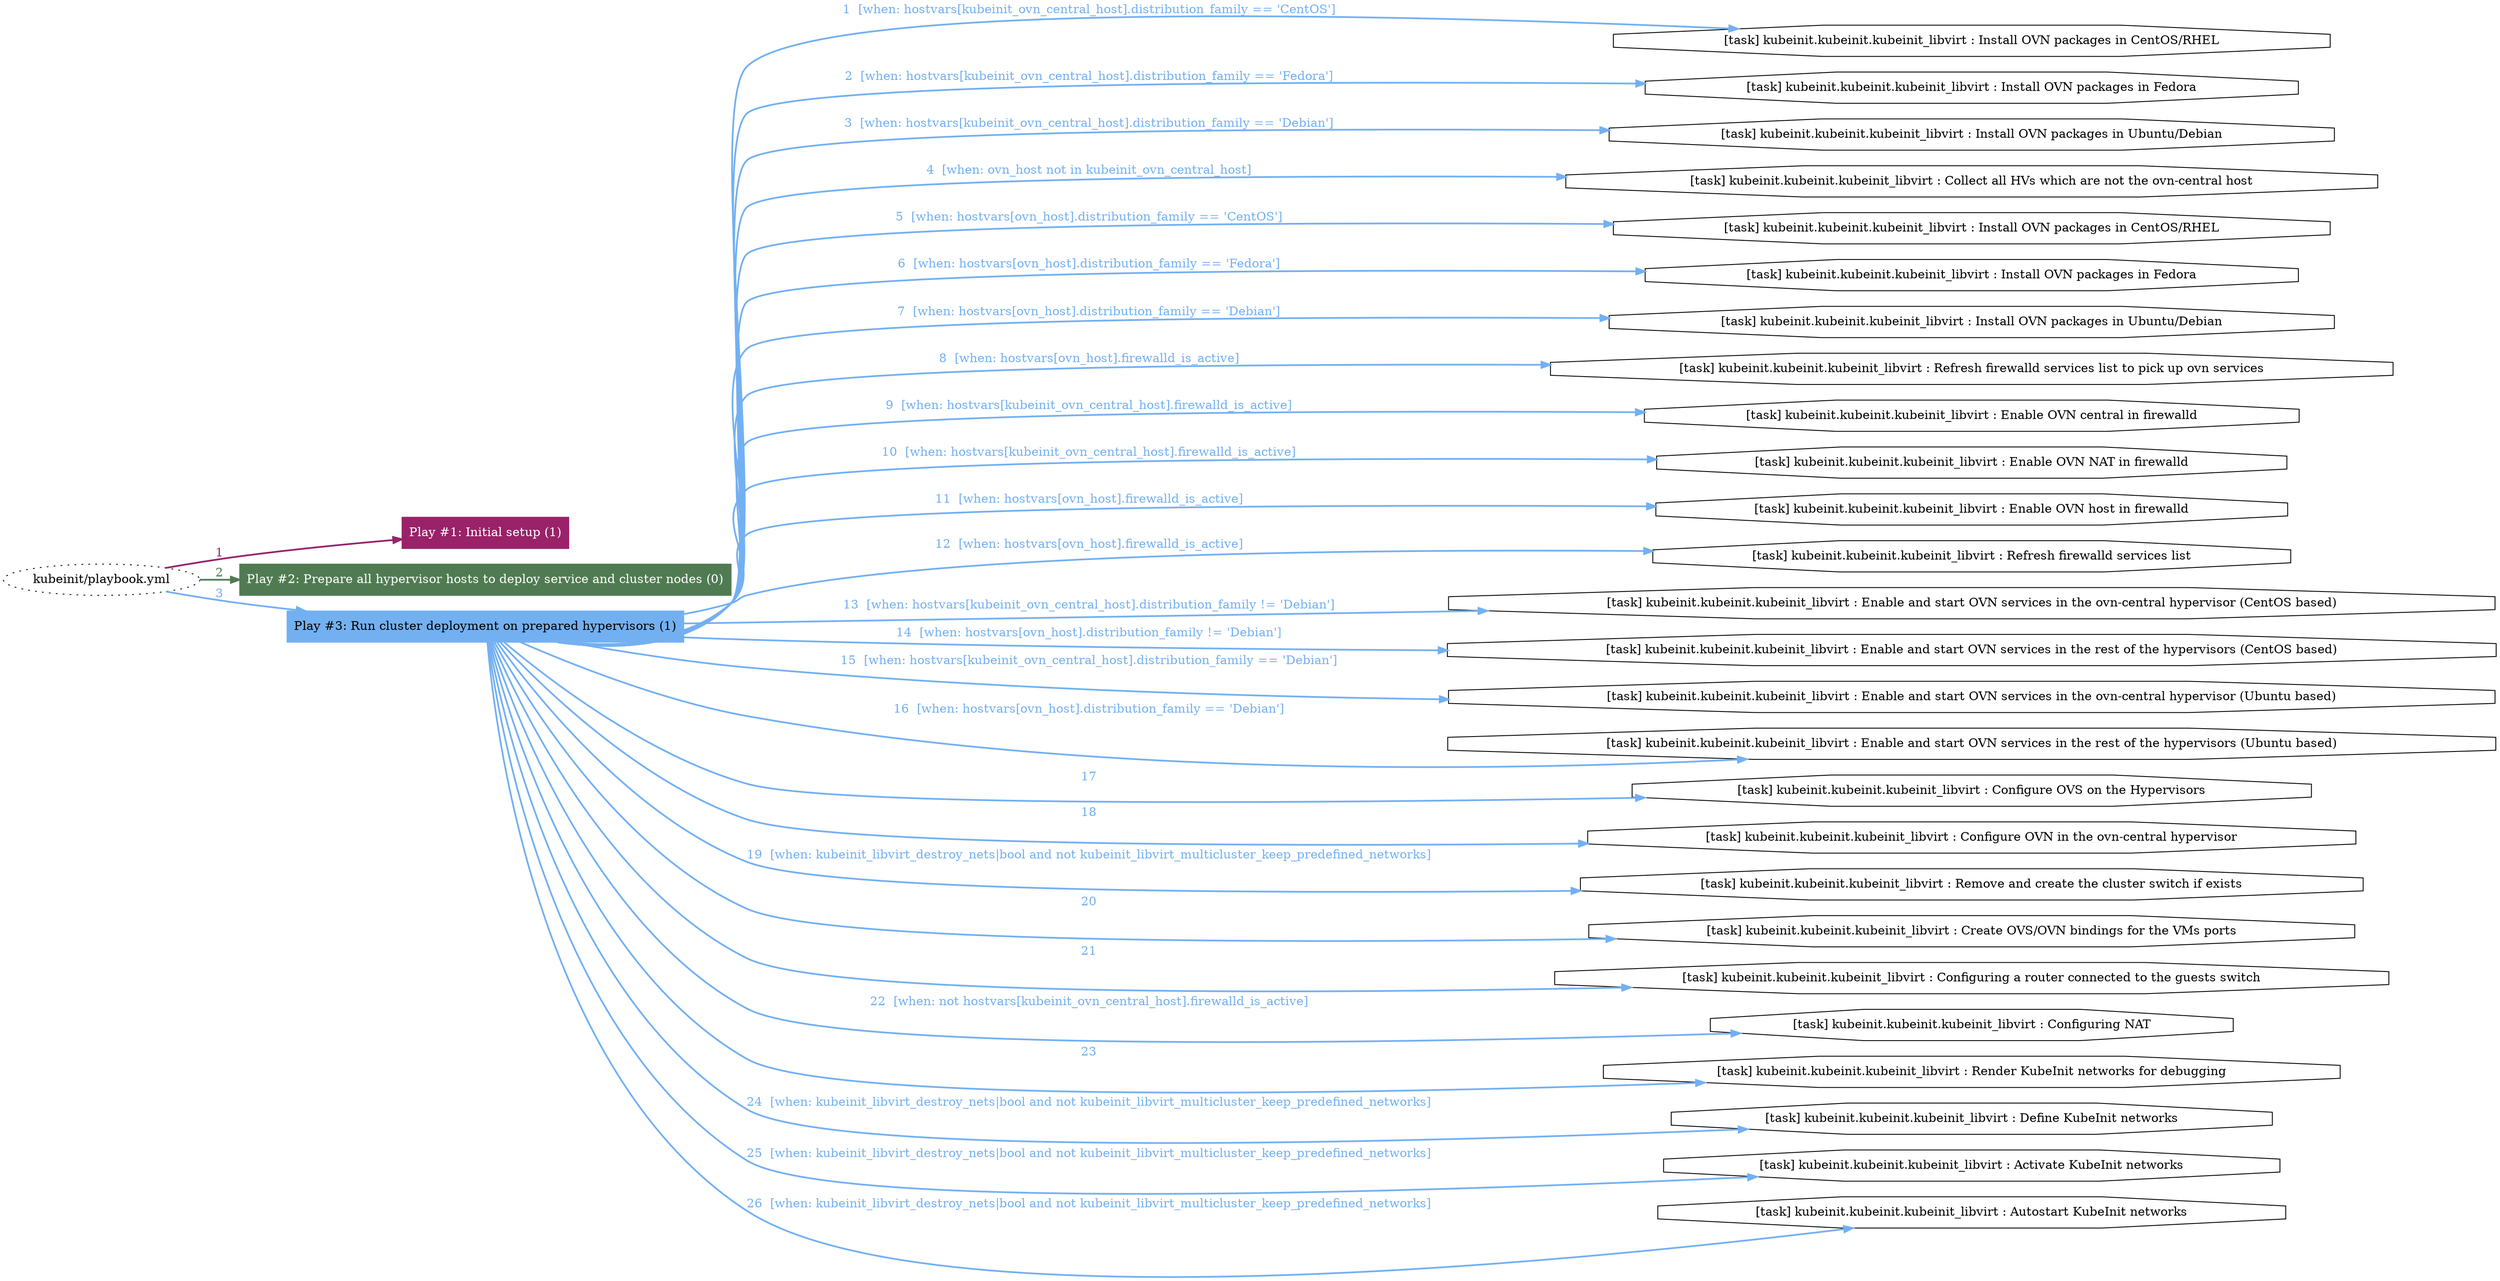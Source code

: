 digraph "kubeinit/playbook.yml "{
	graph [concentrate=true ordering=in rankdir=LR ratio=fill]
	edge [esep=5 sep=10]
	"kubeinit/playbook.yml" [id=root_node style=dotted]
	subgraph "Play #1: Initial setup (1) "{
		"Play #1: Initial setup (1)" [color="#992269" fontcolor="#ffffff" id="play_2a797e4b-ca4e-4227-8d3e-0eb61da83885" shape=box style=filled tooltip=localhost]
		"kubeinit/playbook.yml" -> "Play #1: Initial setup (1)" [label=1 color="#992269" fontcolor="#992269" id="edge_778ab88c-6583-4603-a270-465c3b4efa14" style=bold]
	}
	subgraph "Play #2: Prepare all hypervisor hosts to deploy service and cluster nodes (0) "{
		"Play #2: Prepare all hypervisor hosts to deploy service and cluster nodes (0)" [color="#507b52" fontcolor="#ffffff" id="play_3a8e36a5-0656-4a80-a7f8-0981ffe549c6" shape=box style=filled tooltip=""]
		"kubeinit/playbook.yml" -> "Play #2: Prepare all hypervisor hosts to deploy service and cluster nodes (0)" [label=2 color="#507b52" fontcolor="#507b52" id="edge_2c3043bd-d657-4dc9-bb83-66ed5f42edf6" style=bold]
	}
	subgraph "Play #3: Run cluster deployment on prepared hypervisors (1) "{
		"Play #3: Run cluster deployment on prepared hypervisors (1)" [color="#73b0f2" fontcolor="#000000" id="play_fb4211e2-b4a4-4fc7-ad61-6e198e01b228" shape=box style=filled tooltip=localhost]
		"kubeinit/playbook.yml" -> "Play #3: Run cluster deployment on prepared hypervisors (1)" [label=3 color="#73b0f2" fontcolor="#73b0f2" id="edge_aac184b7-ac32-43e1-9dc2-584b4d301c19" style=bold]
		"task_9e73d245-e32a-42e7-86ef-31b03699c605" [label="[task] kubeinit.kubeinit.kubeinit_libvirt : Install OVN packages in CentOS/RHEL" id="task_9e73d245-e32a-42e7-86ef-31b03699c605" shape=octagon tooltip="[task] kubeinit.kubeinit.kubeinit_libvirt : Install OVN packages in CentOS/RHEL"]
		"Play #3: Run cluster deployment on prepared hypervisors (1)" -> "task_9e73d245-e32a-42e7-86ef-31b03699c605" [label="1  [when: hostvars[kubeinit_ovn_central_host].distribution_family == 'CentOS']" color="#73b0f2" fontcolor="#73b0f2" id="edge_db0c3926-b9d9-4f5a-9dad-262824d9cf4b" style=bold]
		"task_19e36c88-6cb9-497d-a54f-b27e6c02b3a1" [label="[task] kubeinit.kubeinit.kubeinit_libvirt : Install OVN packages in Fedora" id="task_19e36c88-6cb9-497d-a54f-b27e6c02b3a1" shape=octagon tooltip="[task] kubeinit.kubeinit.kubeinit_libvirt : Install OVN packages in Fedora"]
		"Play #3: Run cluster deployment on prepared hypervisors (1)" -> "task_19e36c88-6cb9-497d-a54f-b27e6c02b3a1" [label="2  [when: hostvars[kubeinit_ovn_central_host].distribution_family == 'Fedora']" color="#73b0f2" fontcolor="#73b0f2" id="edge_38db797d-7caa-469e-9197-71ec76bfee41" style=bold]
		"task_bfb085b8-8df0-44c8-b157-499cdf69b976" [label="[task] kubeinit.kubeinit.kubeinit_libvirt : Install OVN packages in Ubuntu/Debian" id="task_bfb085b8-8df0-44c8-b157-499cdf69b976" shape=octagon tooltip="[task] kubeinit.kubeinit.kubeinit_libvirt : Install OVN packages in Ubuntu/Debian"]
		"Play #3: Run cluster deployment on prepared hypervisors (1)" -> "task_bfb085b8-8df0-44c8-b157-499cdf69b976" [label="3  [when: hostvars[kubeinit_ovn_central_host].distribution_family == 'Debian']" color="#73b0f2" fontcolor="#73b0f2" id="edge_cc26bcb3-922a-455d-a695-faceb5ea5889" style=bold]
		"task_f75f1647-ce98-4508-8f27-6627c2a22afe" [label="[task] kubeinit.kubeinit.kubeinit_libvirt : Collect all HVs which are not the ovn-central host" id="task_f75f1647-ce98-4508-8f27-6627c2a22afe" shape=octagon tooltip="[task] kubeinit.kubeinit.kubeinit_libvirt : Collect all HVs which are not the ovn-central host"]
		"Play #3: Run cluster deployment on prepared hypervisors (1)" -> "task_f75f1647-ce98-4508-8f27-6627c2a22afe" [label="4  [when: ovn_host not in kubeinit_ovn_central_host]" color="#73b0f2" fontcolor="#73b0f2" id="edge_090d8b83-52e4-48db-86bb-071e948e9c41" style=bold]
		"task_4e779881-ceee-4347-af2f-aac9e9d58f80" [label="[task] kubeinit.kubeinit.kubeinit_libvirt : Install OVN packages in CentOS/RHEL" id="task_4e779881-ceee-4347-af2f-aac9e9d58f80" shape=octagon tooltip="[task] kubeinit.kubeinit.kubeinit_libvirt : Install OVN packages in CentOS/RHEL"]
		"Play #3: Run cluster deployment on prepared hypervisors (1)" -> "task_4e779881-ceee-4347-af2f-aac9e9d58f80" [label="5  [when: hostvars[ovn_host].distribution_family == 'CentOS']" color="#73b0f2" fontcolor="#73b0f2" id="edge_d34c30e4-2ba4-4099-a13e-bd57f9992cb1" style=bold]
		"task_53ad6b1d-4fd8-4bc0-9c60-37d19166d0a8" [label="[task] kubeinit.kubeinit.kubeinit_libvirt : Install OVN packages in Fedora" id="task_53ad6b1d-4fd8-4bc0-9c60-37d19166d0a8" shape=octagon tooltip="[task] kubeinit.kubeinit.kubeinit_libvirt : Install OVN packages in Fedora"]
		"Play #3: Run cluster deployment on prepared hypervisors (1)" -> "task_53ad6b1d-4fd8-4bc0-9c60-37d19166d0a8" [label="6  [when: hostvars[ovn_host].distribution_family == 'Fedora']" color="#73b0f2" fontcolor="#73b0f2" id="edge_8f625224-e6d5-47d4-bc6f-ea75fa82c04b" style=bold]
		"task_9c9900f1-ba07-4836-9abb-fd8310b020cc" [label="[task] kubeinit.kubeinit.kubeinit_libvirt : Install OVN packages in Ubuntu/Debian" id="task_9c9900f1-ba07-4836-9abb-fd8310b020cc" shape=octagon tooltip="[task] kubeinit.kubeinit.kubeinit_libvirt : Install OVN packages in Ubuntu/Debian"]
		"Play #3: Run cluster deployment on prepared hypervisors (1)" -> "task_9c9900f1-ba07-4836-9abb-fd8310b020cc" [label="7  [when: hostvars[ovn_host].distribution_family == 'Debian']" color="#73b0f2" fontcolor="#73b0f2" id="edge_57ad8dea-05d8-41ae-a4e5-058f831e8346" style=bold]
		"task_6223be0a-4e38-4621-9381-e549257b7a28" [label="[task] kubeinit.kubeinit.kubeinit_libvirt : Refresh firewalld services list to pick up ovn services" id="task_6223be0a-4e38-4621-9381-e549257b7a28" shape=octagon tooltip="[task] kubeinit.kubeinit.kubeinit_libvirt : Refresh firewalld services list to pick up ovn services"]
		"Play #3: Run cluster deployment on prepared hypervisors (1)" -> "task_6223be0a-4e38-4621-9381-e549257b7a28" [label="8  [when: hostvars[ovn_host].firewalld_is_active]" color="#73b0f2" fontcolor="#73b0f2" id="edge_e7616ab6-0844-4a65-82eb-8d500428ae20" style=bold]
		"task_a45064ff-c950-4648-94d7-b5cf5009507a" [label="[task] kubeinit.kubeinit.kubeinit_libvirt : Enable OVN central in firewalld" id="task_a45064ff-c950-4648-94d7-b5cf5009507a" shape=octagon tooltip="[task] kubeinit.kubeinit.kubeinit_libvirt : Enable OVN central in firewalld"]
		"Play #3: Run cluster deployment on prepared hypervisors (1)" -> "task_a45064ff-c950-4648-94d7-b5cf5009507a" [label="9  [when: hostvars[kubeinit_ovn_central_host].firewalld_is_active]" color="#73b0f2" fontcolor="#73b0f2" id="edge_586ec211-5c50-4203-96ca-bd33dcac970b" style=bold]
		"task_aa2b2aa6-dffe-4d2c-b30c-b4c3a85a75f8" [label="[task] kubeinit.kubeinit.kubeinit_libvirt : Enable OVN NAT in firewalld" id="task_aa2b2aa6-dffe-4d2c-b30c-b4c3a85a75f8" shape=octagon tooltip="[task] kubeinit.kubeinit.kubeinit_libvirt : Enable OVN NAT in firewalld"]
		"Play #3: Run cluster deployment on prepared hypervisors (1)" -> "task_aa2b2aa6-dffe-4d2c-b30c-b4c3a85a75f8" [label="10  [when: hostvars[kubeinit_ovn_central_host].firewalld_is_active]" color="#73b0f2" fontcolor="#73b0f2" id="edge_509a3b0d-3d5e-4d1a-916a-13f026983621" style=bold]
		"task_b582f862-7c0d-49d7-a7c1-25947c89ab5d" [label="[task] kubeinit.kubeinit.kubeinit_libvirt : Enable OVN host in firewalld" id="task_b582f862-7c0d-49d7-a7c1-25947c89ab5d" shape=octagon tooltip="[task] kubeinit.kubeinit.kubeinit_libvirt : Enable OVN host in firewalld"]
		"Play #3: Run cluster deployment on prepared hypervisors (1)" -> "task_b582f862-7c0d-49d7-a7c1-25947c89ab5d" [label="11  [when: hostvars[ovn_host].firewalld_is_active]" color="#73b0f2" fontcolor="#73b0f2" id="edge_328fe5ad-1595-45ae-86bf-37c5f79d0ac7" style=bold]
		"task_d163fef3-9a05-49cb-9eca-013947a1cd3f" [label="[task] kubeinit.kubeinit.kubeinit_libvirt : Refresh firewalld services list" id="task_d163fef3-9a05-49cb-9eca-013947a1cd3f" shape=octagon tooltip="[task] kubeinit.kubeinit.kubeinit_libvirt : Refresh firewalld services list"]
		"Play #3: Run cluster deployment on prepared hypervisors (1)" -> "task_d163fef3-9a05-49cb-9eca-013947a1cd3f" [label="12  [when: hostvars[ovn_host].firewalld_is_active]" color="#73b0f2" fontcolor="#73b0f2" id="edge_46cefc3c-5b15-43f2-a622-7fc5f9ccd85e" style=bold]
		"task_19398843-a3fe-4988-8847-0223b0938736" [label="[task] kubeinit.kubeinit.kubeinit_libvirt : Enable and start OVN services in the ovn-central hypervisor (CentOS based)" id="task_19398843-a3fe-4988-8847-0223b0938736" shape=octagon tooltip="[task] kubeinit.kubeinit.kubeinit_libvirt : Enable and start OVN services in the ovn-central hypervisor (CentOS based)"]
		"Play #3: Run cluster deployment on prepared hypervisors (1)" -> "task_19398843-a3fe-4988-8847-0223b0938736" [label="13  [when: hostvars[kubeinit_ovn_central_host].distribution_family != 'Debian']" color="#73b0f2" fontcolor="#73b0f2" id="edge_f4345b0e-a05e-40b4-919a-c77dfe0594fb" style=bold]
		"task_612ce834-1590-4f75-bed6-ed9ec609e499" [label="[task] kubeinit.kubeinit.kubeinit_libvirt : Enable and start OVN services in the rest of the hypervisors (CentOS based)" id="task_612ce834-1590-4f75-bed6-ed9ec609e499" shape=octagon tooltip="[task] kubeinit.kubeinit.kubeinit_libvirt : Enable and start OVN services in the rest of the hypervisors (CentOS based)"]
		"Play #3: Run cluster deployment on prepared hypervisors (1)" -> "task_612ce834-1590-4f75-bed6-ed9ec609e499" [label="14  [when: hostvars[ovn_host].distribution_family != 'Debian']" color="#73b0f2" fontcolor="#73b0f2" id="edge_ea7e0670-15b2-4db9-a5f7-07d956eea24e" style=bold]
		"task_7989bc6a-3394-40c1-939b-1a31940e38cd" [label="[task] kubeinit.kubeinit.kubeinit_libvirt : Enable and start OVN services in the ovn-central hypervisor (Ubuntu based)" id="task_7989bc6a-3394-40c1-939b-1a31940e38cd" shape=octagon tooltip="[task] kubeinit.kubeinit.kubeinit_libvirt : Enable and start OVN services in the ovn-central hypervisor (Ubuntu based)"]
		"Play #3: Run cluster deployment on prepared hypervisors (1)" -> "task_7989bc6a-3394-40c1-939b-1a31940e38cd" [label="15  [when: hostvars[kubeinit_ovn_central_host].distribution_family == 'Debian']" color="#73b0f2" fontcolor="#73b0f2" id="edge_92304e4c-74bc-4dfb-a148-27b585bc1820" style=bold]
		"task_b367c616-60c7-4ef3-8684-b4e2da7d4977" [label="[task] kubeinit.kubeinit.kubeinit_libvirt : Enable and start OVN services in the rest of the hypervisors (Ubuntu based)" id="task_b367c616-60c7-4ef3-8684-b4e2da7d4977" shape=octagon tooltip="[task] kubeinit.kubeinit.kubeinit_libvirt : Enable and start OVN services in the rest of the hypervisors (Ubuntu based)"]
		"Play #3: Run cluster deployment on prepared hypervisors (1)" -> "task_b367c616-60c7-4ef3-8684-b4e2da7d4977" [label="16  [when: hostvars[ovn_host].distribution_family == 'Debian']" color="#73b0f2" fontcolor="#73b0f2" id="edge_2981d03f-e494-42d1-b494-63ce15061c93" style=bold]
		"task_8c0ab3ef-ad98-48ca-8e6d-6d37600436e2" [label="[task] kubeinit.kubeinit.kubeinit_libvirt : Configure OVS on the Hypervisors" id="task_8c0ab3ef-ad98-48ca-8e6d-6d37600436e2" shape=octagon tooltip="[task] kubeinit.kubeinit.kubeinit_libvirt : Configure OVS on the Hypervisors"]
		"Play #3: Run cluster deployment on prepared hypervisors (1)" -> "task_8c0ab3ef-ad98-48ca-8e6d-6d37600436e2" [label=17 color="#73b0f2" fontcolor="#73b0f2" id="edge_40e31481-2f5a-45a6-bf65-883f4c7db9c7" style=bold]
		"task_05301087-9e51-4b19-a0c5-f60d75e3422d" [label="[task] kubeinit.kubeinit.kubeinit_libvirt : Configure OVN in the ovn-central hypervisor" id="task_05301087-9e51-4b19-a0c5-f60d75e3422d" shape=octagon tooltip="[task] kubeinit.kubeinit.kubeinit_libvirt : Configure OVN in the ovn-central hypervisor"]
		"Play #3: Run cluster deployment on prepared hypervisors (1)" -> "task_05301087-9e51-4b19-a0c5-f60d75e3422d" [label=18 color="#73b0f2" fontcolor="#73b0f2" id="edge_e92ebd47-5e62-4df3-8e0d-b34a4601a790" style=bold]
		"task_3fc04030-005b-4eaf-9029-2b8d3693ade6" [label="[task] kubeinit.kubeinit.kubeinit_libvirt : Remove and create the cluster switch if exists" id="task_3fc04030-005b-4eaf-9029-2b8d3693ade6" shape=octagon tooltip="[task] kubeinit.kubeinit.kubeinit_libvirt : Remove and create the cluster switch if exists"]
		"Play #3: Run cluster deployment on prepared hypervisors (1)" -> "task_3fc04030-005b-4eaf-9029-2b8d3693ade6" [label="19  [when: kubeinit_libvirt_destroy_nets|bool and not kubeinit_libvirt_multicluster_keep_predefined_networks]" color="#73b0f2" fontcolor="#73b0f2" id="edge_d96fb603-437f-4c81-b2b7-65a90b408b1a" style=bold]
		"task_28ee0065-8944-4823-9aed-81ee0187c559" [label="[task] kubeinit.kubeinit.kubeinit_libvirt : Create OVS/OVN bindings for the VMs ports" id="task_28ee0065-8944-4823-9aed-81ee0187c559" shape=octagon tooltip="[task] kubeinit.kubeinit.kubeinit_libvirt : Create OVS/OVN bindings for the VMs ports"]
		"Play #3: Run cluster deployment on prepared hypervisors (1)" -> "task_28ee0065-8944-4823-9aed-81ee0187c559" [label=20 color="#73b0f2" fontcolor="#73b0f2" id="edge_73144cf5-82cd-4f1c-a9ef-8065576c4cd0" style=bold]
		"task_726552ea-90aa-47fa-92d5-c2be9135f19f" [label="[task] kubeinit.kubeinit.kubeinit_libvirt : Configuring a router connected to the guests switch" id="task_726552ea-90aa-47fa-92d5-c2be9135f19f" shape=octagon tooltip="[task] kubeinit.kubeinit.kubeinit_libvirt : Configuring a router connected to the guests switch"]
		"Play #3: Run cluster deployment on prepared hypervisors (1)" -> "task_726552ea-90aa-47fa-92d5-c2be9135f19f" [label=21 color="#73b0f2" fontcolor="#73b0f2" id="edge_db06b8c1-2d01-4b06-8f3f-2a4bc2c57d0a" style=bold]
		"task_e7f5b79f-4d1a-4864-ae9c-d05e75927a98" [label="[task] kubeinit.kubeinit.kubeinit_libvirt : Configuring NAT" id="task_e7f5b79f-4d1a-4864-ae9c-d05e75927a98" shape=octagon tooltip="[task] kubeinit.kubeinit.kubeinit_libvirt : Configuring NAT"]
		"Play #3: Run cluster deployment on prepared hypervisors (1)" -> "task_e7f5b79f-4d1a-4864-ae9c-d05e75927a98" [label="22  [when: not hostvars[kubeinit_ovn_central_host].firewalld_is_active]" color="#73b0f2" fontcolor="#73b0f2" id="edge_13d66af6-2e99-4243-a929-54a539f9bd32" style=bold]
		"task_ad41b12a-3919-4239-ab93-11f808ac5738" [label="[task] kubeinit.kubeinit.kubeinit_libvirt : Render KubeInit networks for debugging" id="task_ad41b12a-3919-4239-ab93-11f808ac5738" shape=octagon tooltip="[task] kubeinit.kubeinit.kubeinit_libvirt : Render KubeInit networks for debugging"]
		"Play #3: Run cluster deployment on prepared hypervisors (1)" -> "task_ad41b12a-3919-4239-ab93-11f808ac5738" [label=23 color="#73b0f2" fontcolor="#73b0f2" id="edge_77ea938d-33ef-423c-995a-3a66a1888ffc" style=bold]
		"task_620184f7-aa06-418f-a5dd-17f8aa963250" [label="[task] kubeinit.kubeinit.kubeinit_libvirt : Define KubeInit networks" id="task_620184f7-aa06-418f-a5dd-17f8aa963250" shape=octagon tooltip="[task] kubeinit.kubeinit.kubeinit_libvirt : Define KubeInit networks"]
		"Play #3: Run cluster deployment on prepared hypervisors (1)" -> "task_620184f7-aa06-418f-a5dd-17f8aa963250" [label="24  [when: kubeinit_libvirt_destroy_nets|bool and not kubeinit_libvirt_multicluster_keep_predefined_networks]" color="#73b0f2" fontcolor="#73b0f2" id="edge_deae6530-281b-4621-97d1-47415bee3a6e" style=bold]
		"task_1cc52c18-4a00-4ba2-929e-efba3161efd4" [label="[task] kubeinit.kubeinit.kubeinit_libvirt : Activate KubeInit networks" id="task_1cc52c18-4a00-4ba2-929e-efba3161efd4" shape=octagon tooltip="[task] kubeinit.kubeinit.kubeinit_libvirt : Activate KubeInit networks"]
		"Play #3: Run cluster deployment on prepared hypervisors (1)" -> "task_1cc52c18-4a00-4ba2-929e-efba3161efd4" [label="25  [when: kubeinit_libvirt_destroy_nets|bool and not kubeinit_libvirt_multicluster_keep_predefined_networks]" color="#73b0f2" fontcolor="#73b0f2" id="edge_04dbc2eb-4c01-4148-b197-c1cf924cb8b8" style=bold]
		"task_88a72074-5fe4-496f-88c6-a264c2517188" [label="[task] kubeinit.kubeinit.kubeinit_libvirt : Autostart KubeInit networks" id="task_88a72074-5fe4-496f-88c6-a264c2517188" shape=octagon tooltip="[task] kubeinit.kubeinit.kubeinit_libvirt : Autostart KubeInit networks"]
		"Play #3: Run cluster deployment on prepared hypervisors (1)" -> "task_88a72074-5fe4-496f-88c6-a264c2517188" [label="26  [when: kubeinit_libvirt_destroy_nets|bool and not kubeinit_libvirt_multicluster_keep_predefined_networks]" color="#73b0f2" fontcolor="#73b0f2" id="edge_dedb86b3-5d4f-42d9-a9ef-9057b0fe7375" style=bold]
	}
}
